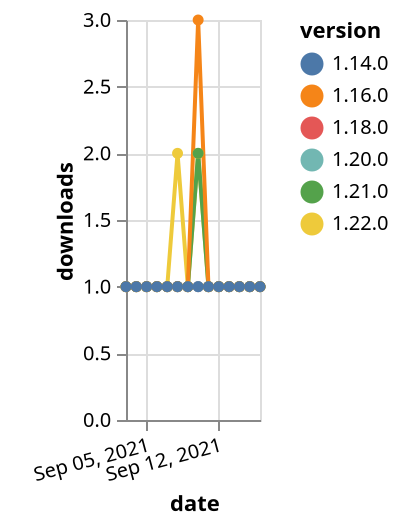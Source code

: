 {"$schema": "https://vega.github.io/schema/vega-lite/v5.json", "description": "A simple bar chart with embedded data.", "data": {"values": [{"date": "2021-09-03", "total": 181, "delta": 1, "version": "1.18.0"}, {"date": "2021-09-04", "total": 182, "delta": 1, "version": "1.18.0"}, {"date": "2021-09-05", "total": 183, "delta": 1, "version": "1.18.0"}, {"date": "2021-09-06", "total": 184, "delta": 1, "version": "1.18.0"}, {"date": "2021-09-07", "total": 185, "delta": 1, "version": "1.18.0"}, {"date": "2021-09-08", "total": 186, "delta": 1, "version": "1.18.0"}, {"date": "2021-09-09", "total": 187, "delta": 1, "version": "1.18.0"}, {"date": "2021-09-10", "total": 188, "delta": 1, "version": "1.18.0"}, {"date": "2021-09-11", "total": 189, "delta": 1, "version": "1.18.0"}, {"date": "2021-09-12", "total": 190, "delta": 1, "version": "1.18.0"}, {"date": "2021-09-13", "total": 191, "delta": 1, "version": "1.18.0"}, {"date": "2021-09-14", "total": 192, "delta": 1, "version": "1.18.0"}, {"date": "2021-09-15", "total": 193, "delta": 1, "version": "1.18.0"}, {"date": "2021-09-16", "total": 194, "delta": 1, "version": "1.18.0"}, {"date": "2021-09-03", "total": 157, "delta": 1, "version": "1.22.0"}, {"date": "2021-09-04", "total": 158, "delta": 1, "version": "1.22.0"}, {"date": "2021-09-05", "total": 159, "delta": 1, "version": "1.22.0"}, {"date": "2021-09-06", "total": 160, "delta": 1, "version": "1.22.0"}, {"date": "2021-09-07", "total": 161, "delta": 1, "version": "1.22.0"}, {"date": "2021-09-08", "total": 163, "delta": 2, "version": "1.22.0"}, {"date": "2021-09-09", "total": 164, "delta": 1, "version": "1.22.0"}, {"date": "2021-09-10", "total": 166, "delta": 2, "version": "1.22.0"}, {"date": "2021-09-11", "total": 167, "delta": 1, "version": "1.22.0"}, {"date": "2021-09-12", "total": 168, "delta": 1, "version": "1.22.0"}, {"date": "2021-09-13", "total": 169, "delta": 1, "version": "1.22.0"}, {"date": "2021-09-14", "total": 170, "delta": 1, "version": "1.22.0"}, {"date": "2021-09-15", "total": 171, "delta": 1, "version": "1.22.0"}, {"date": "2021-09-16", "total": 172, "delta": 1, "version": "1.22.0"}, {"date": "2021-09-03", "total": 149, "delta": 1, "version": "1.20.0"}, {"date": "2021-09-04", "total": 150, "delta": 1, "version": "1.20.0"}, {"date": "2021-09-05", "total": 151, "delta": 1, "version": "1.20.0"}, {"date": "2021-09-06", "total": 152, "delta": 1, "version": "1.20.0"}, {"date": "2021-09-07", "total": 153, "delta": 1, "version": "1.20.0"}, {"date": "2021-09-08", "total": 154, "delta": 1, "version": "1.20.0"}, {"date": "2021-09-09", "total": 155, "delta": 1, "version": "1.20.0"}, {"date": "2021-09-10", "total": 156, "delta": 1, "version": "1.20.0"}, {"date": "2021-09-11", "total": 157, "delta": 1, "version": "1.20.0"}, {"date": "2021-09-12", "total": 158, "delta": 1, "version": "1.20.0"}, {"date": "2021-09-13", "total": 159, "delta": 1, "version": "1.20.0"}, {"date": "2021-09-14", "total": 160, "delta": 1, "version": "1.20.0"}, {"date": "2021-09-15", "total": 161, "delta": 1, "version": "1.20.0"}, {"date": "2021-09-16", "total": 162, "delta": 1, "version": "1.20.0"}, {"date": "2021-09-03", "total": 135, "delta": 1, "version": "1.21.0"}, {"date": "2021-09-04", "total": 136, "delta": 1, "version": "1.21.0"}, {"date": "2021-09-05", "total": 137, "delta": 1, "version": "1.21.0"}, {"date": "2021-09-06", "total": 138, "delta": 1, "version": "1.21.0"}, {"date": "2021-09-07", "total": 139, "delta": 1, "version": "1.21.0"}, {"date": "2021-09-08", "total": 140, "delta": 1, "version": "1.21.0"}, {"date": "2021-09-09", "total": 141, "delta": 1, "version": "1.21.0"}, {"date": "2021-09-10", "total": 143, "delta": 2, "version": "1.21.0"}, {"date": "2021-09-11", "total": 144, "delta": 1, "version": "1.21.0"}, {"date": "2021-09-12", "total": 145, "delta": 1, "version": "1.21.0"}, {"date": "2021-09-13", "total": 146, "delta": 1, "version": "1.21.0"}, {"date": "2021-09-14", "total": 147, "delta": 1, "version": "1.21.0"}, {"date": "2021-09-15", "total": 148, "delta": 1, "version": "1.21.0"}, {"date": "2021-09-16", "total": 149, "delta": 1, "version": "1.21.0"}, {"date": "2021-09-03", "total": 299, "delta": 1, "version": "1.16.0"}, {"date": "2021-09-04", "total": 300, "delta": 1, "version": "1.16.0"}, {"date": "2021-09-05", "total": 301, "delta": 1, "version": "1.16.0"}, {"date": "2021-09-06", "total": 302, "delta": 1, "version": "1.16.0"}, {"date": "2021-09-07", "total": 303, "delta": 1, "version": "1.16.0"}, {"date": "2021-09-08", "total": 304, "delta": 1, "version": "1.16.0"}, {"date": "2021-09-09", "total": 305, "delta": 1, "version": "1.16.0"}, {"date": "2021-09-10", "total": 308, "delta": 3, "version": "1.16.0"}, {"date": "2021-09-11", "total": 309, "delta": 1, "version": "1.16.0"}, {"date": "2021-09-12", "total": 310, "delta": 1, "version": "1.16.0"}, {"date": "2021-09-13", "total": 311, "delta": 1, "version": "1.16.0"}, {"date": "2021-09-14", "total": 312, "delta": 1, "version": "1.16.0"}, {"date": "2021-09-15", "total": 313, "delta": 1, "version": "1.16.0"}, {"date": "2021-09-16", "total": 314, "delta": 1, "version": "1.16.0"}, {"date": "2021-09-03", "total": 224, "delta": 1, "version": "1.14.0"}, {"date": "2021-09-04", "total": 225, "delta": 1, "version": "1.14.0"}, {"date": "2021-09-05", "total": 226, "delta": 1, "version": "1.14.0"}, {"date": "2021-09-06", "total": 227, "delta": 1, "version": "1.14.0"}, {"date": "2021-09-07", "total": 228, "delta": 1, "version": "1.14.0"}, {"date": "2021-09-08", "total": 229, "delta": 1, "version": "1.14.0"}, {"date": "2021-09-09", "total": 230, "delta": 1, "version": "1.14.0"}, {"date": "2021-09-10", "total": 231, "delta": 1, "version": "1.14.0"}, {"date": "2021-09-11", "total": 232, "delta": 1, "version": "1.14.0"}, {"date": "2021-09-12", "total": 233, "delta": 1, "version": "1.14.0"}, {"date": "2021-09-13", "total": 234, "delta": 1, "version": "1.14.0"}, {"date": "2021-09-14", "total": 235, "delta": 1, "version": "1.14.0"}, {"date": "2021-09-15", "total": 236, "delta": 1, "version": "1.14.0"}, {"date": "2021-09-16", "total": 237, "delta": 1, "version": "1.14.0"}]}, "width": "container", "mark": {"type": "line", "point": {"filled": true}}, "encoding": {"x": {"field": "date", "type": "temporal", "timeUnit": "yearmonthdate", "title": "date", "axis": {"labelAngle": -15}}, "y": {"field": "delta", "type": "quantitative", "title": "downloads"}, "color": {"field": "version", "type": "nominal"}, "tooltip": {"field": "delta"}}}
